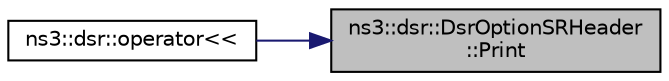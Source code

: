 digraph "ns3::dsr::DsrOptionSRHeader::Print"
{
 // LATEX_PDF_SIZE
  edge [fontname="Helvetica",fontsize="10",labelfontname="Helvetica",labelfontsize="10"];
  node [fontname="Helvetica",fontsize="10",shape=record];
  rankdir="RL";
  Node1 [label="ns3::dsr::DsrOptionSRHeader\l::Print",height=0.2,width=0.4,color="black", fillcolor="grey75", style="filled", fontcolor="black",tooltip="Print some information about the packet."];
  Node1 -> Node2 [dir="back",color="midnightblue",fontsize="10",style="solid",fontname="Helvetica"];
  Node2 [label="ns3::dsr::operator\<\<",height=0.2,width=0.4,color="black", fillcolor="white", style="filled",URL="$namespacens3_1_1dsr.html#a2c17213207d836351d0c0808745d0b94",tooltip=" "];
}
